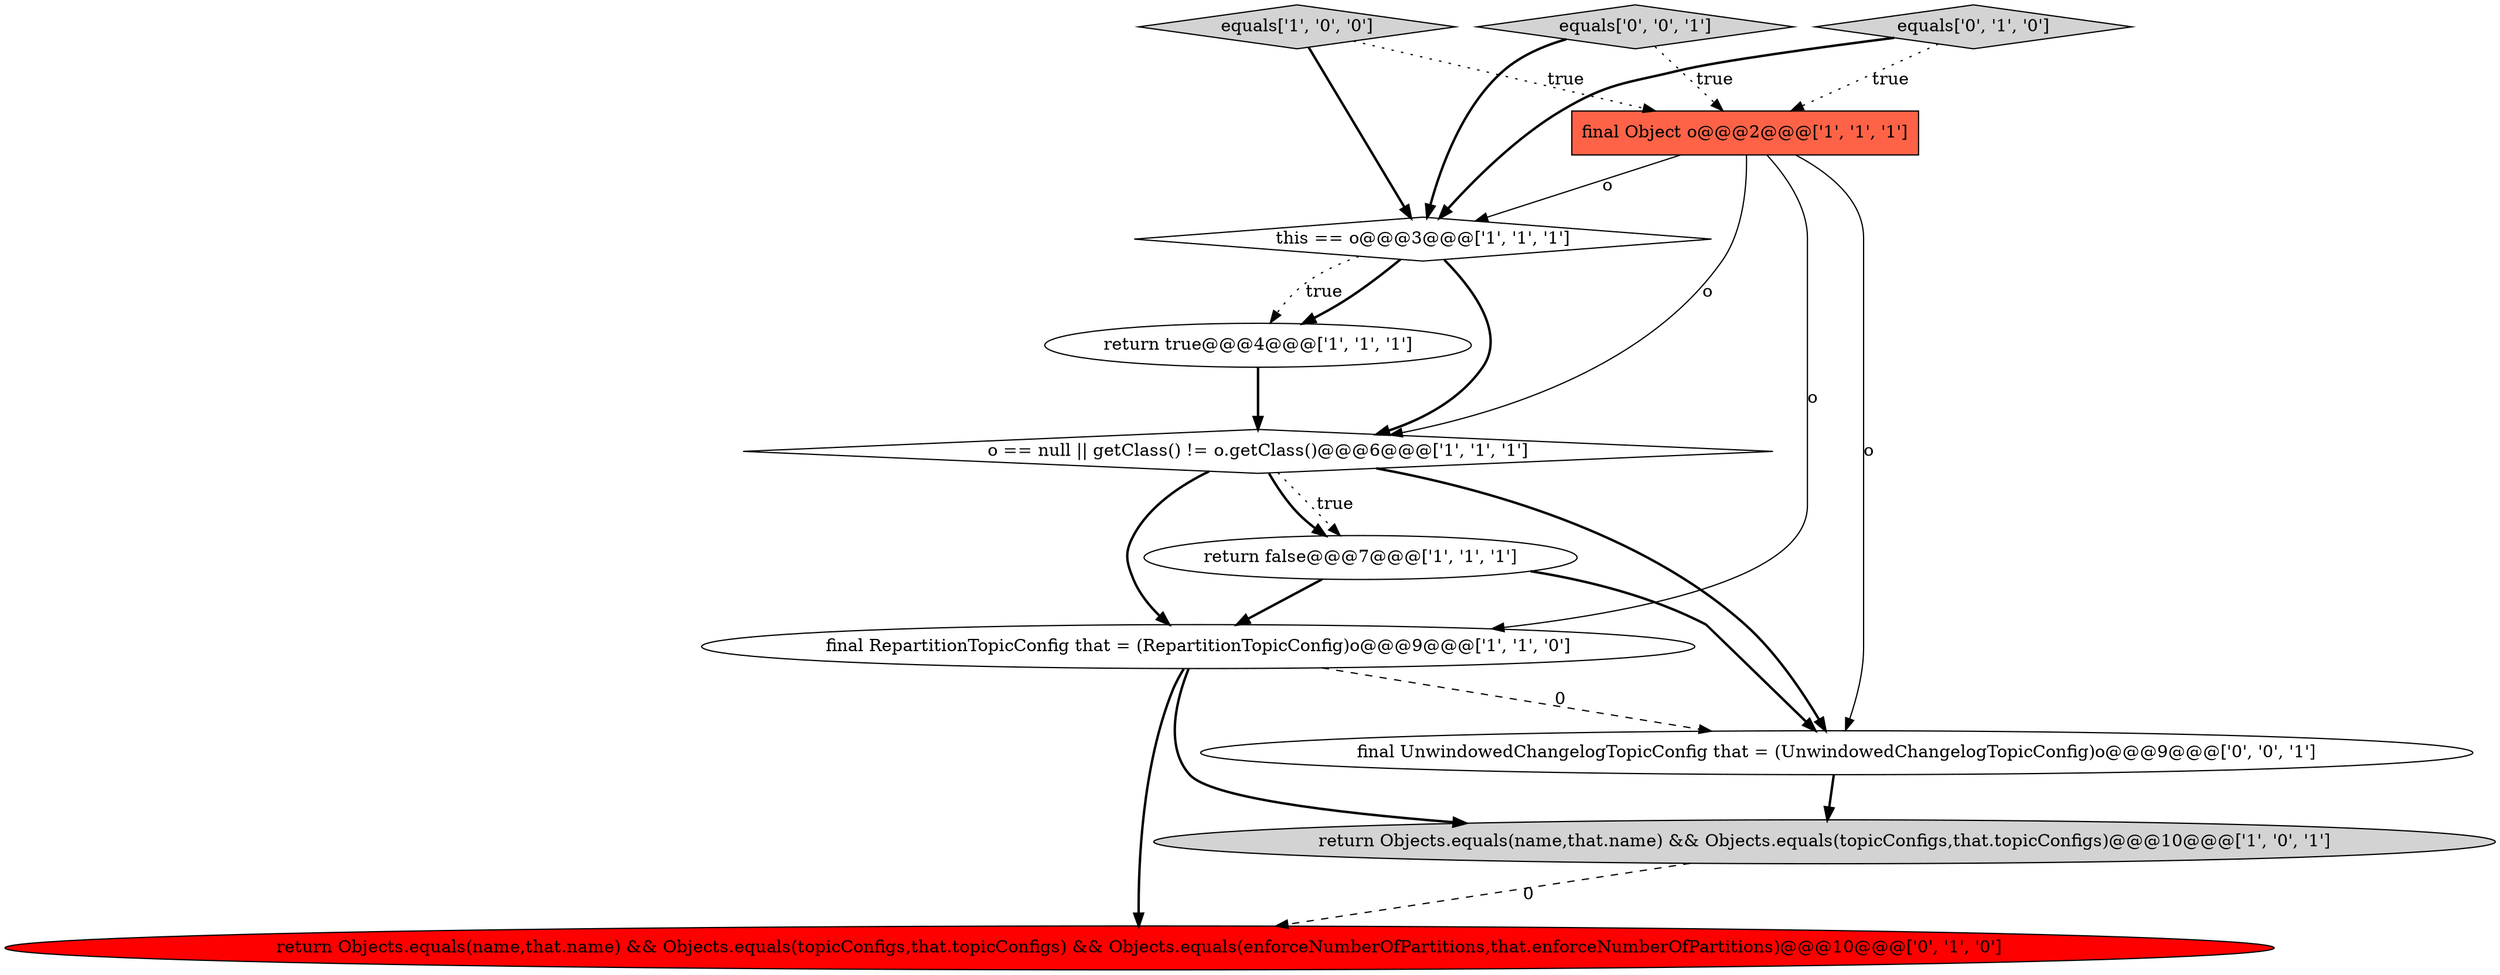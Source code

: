 digraph {
3 [style = filled, label = "this == o@@@3@@@['1', '1', '1']", fillcolor = white, shape = diamond image = "AAA0AAABBB1BBB"];
6 [style = filled, label = "return Objects.equals(name,that.name) && Objects.equals(topicConfigs,that.topicConfigs)@@@10@@@['1', '0', '1']", fillcolor = lightgray, shape = ellipse image = "AAA0AAABBB1BBB"];
1 [style = filled, label = "final RepartitionTopicConfig that = (RepartitionTopicConfig)o@@@9@@@['1', '1', '0']", fillcolor = white, shape = ellipse image = "AAA0AAABBB1BBB"];
10 [style = filled, label = "final UnwindowedChangelogTopicConfig that = (UnwindowedChangelogTopicConfig)o@@@9@@@['0', '0', '1']", fillcolor = white, shape = ellipse image = "AAA0AAABBB3BBB"];
4 [style = filled, label = "return true@@@4@@@['1', '1', '1']", fillcolor = white, shape = ellipse image = "AAA0AAABBB1BBB"];
8 [style = filled, label = "equals['0', '1', '0']", fillcolor = lightgray, shape = diamond image = "AAA0AAABBB2BBB"];
5 [style = filled, label = "return false@@@7@@@['1', '1', '1']", fillcolor = white, shape = ellipse image = "AAA0AAABBB1BBB"];
11 [style = filled, label = "equals['0', '0', '1']", fillcolor = lightgray, shape = diamond image = "AAA0AAABBB3BBB"];
2 [style = filled, label = "final Object o@@@2@@@['1', '1', '1']", fillcolor = tomato, shape = box image = "AAA0AAABBB1BBB"];
7 [style = filled, label = "equals['1', '0', '0']", fillcolor = lightgray, shape = diamond image = "AAA0AAABBB1BBB"];
9 [style = filled, label = "return Objects.equals(name,that.name) && Objects.equals(topicConfigs,that.topicConfigs) && Objects.equals(enforceNumberOfPartitions,that.enforceNumberOfPartitions)@@@10@@@['0', '1', '0']", fillcolor = red, shape = ellipse image = "AAA1AAABBB2BBB"];
0 [style = filled, label = "o == null || getClass() != o.getClass()@@@6@@@['1', '1', '1']", fillcolor = white, shape = diamond image = "AAA0AAABBB1BBB"];
7->2 [style = dotted, label="true"];
5->10 [style = bold, label=""];
0->5 [style = dotted, label="true"];
8->2 [style = dotted, label="true"];
8->3 [style = bold, label=""];
6->9 [style = dashed, label="0"];
3->4 [style = dotted, label="true"];
1->10 [style = dashed, label="0"];
2->1 [style = solid, label="o"];
3->4 [style = bold, label=""];
10->6 [style = bold, label=""];
7->3 [style = bold, label=""];
1->9 [style = bold, label=""];
3->0 [style = bold, label=""];
4->0 [style = bold, label=""];
2->0 [style = solid, label="o"];
5->1 [style = bold, label=""];
0->10 [style = bold, label=""];
11->2 [style = dotted, label="true"];
1->6 [style = bold, label=""];
11->3 [style = bold, label=""];
0->1 [style = bold, label=""];
2->10 [style = solid, label="o"];
0->5 [style = bold, label=""];
2->3 [style = solid, label="o"];
}
